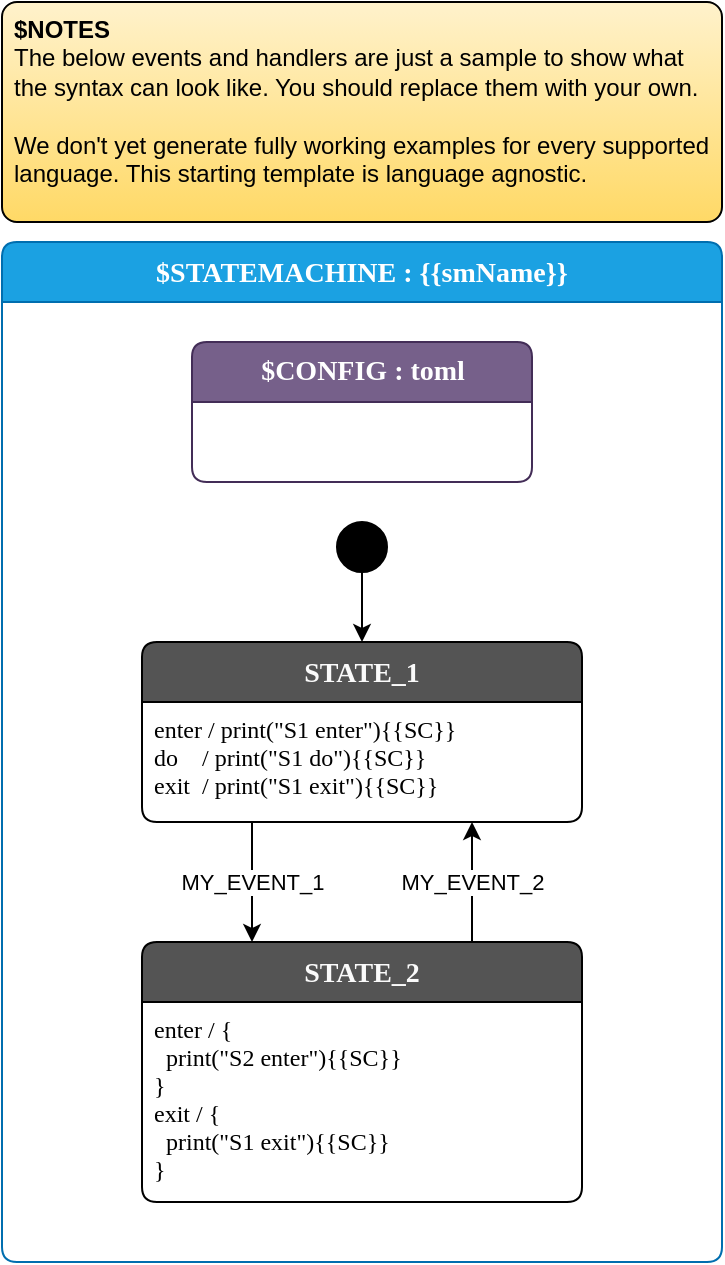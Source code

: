 <mxfile scale="1.2" border="0" version="24.7.8">
  <diagram name="Page-1" id="ahwWs56YI2XBYRBzwlqw">
    <mxGraphModel dx="634" dy="1236" grid="1" gridSize="10" guides="1" tooltips="1" connect="1" arrows="1" fold="1" page="0" pageScale="1" pageWidth="850" pageHeight="1100" math="0" shadow="0">
      <root>
        <mxCell id="0" />
        <mxCell id="1" parent="0" />
        <mxCell id="57" value="&lt;b&gt;$NOTES&lt;/b&gt;&lt;br&gt;The below events and handlers are just a sample to show what the syntax can&amp;nbsp;look like. You should replace them with your own.&lt;br&gt;&lt;br&gt;We don&#39;t yet generate fully working examples for every supported language. This starting template is language agnostic." style="shape=rectangle;rounded=1;arcSize=15;absoluteArcSize=1;align=left;verticalAlign=top;whiteSpace=wrap;html=1;spacingLeft=4;strokeWidth=1;strokeColor=default;fillColor=#fff2cc;fontColor=#000000;gradientColor=#ffd966;" parent="1" vertex="1">
          <mxGeometry x="840" y="-40" width="360" height="110" as="geometry" />
        </mxCell>
        <mxCell id="ZIOTUwtG6jgaDJF-H-SD-57" value="$STATEMACHINE : {{smName}}" style="shape=swimlane;rotatable=0;align=center;verticalAlign=top;fontFamily=Lucida Console;startSize=30;fontSize=14;fontStyle=1;fontColor=#ffffff;fillColor=#1ba1e2;swimlaneFillColor=default;rounded=1;arcSize=15;absoluteArcSize=1;strokeColor=#006EAF;" parent="1" vertex="1">
          <mxGeometry x="840" y="80" width="360" height="510" as="geometry" />
        </mxCell>
        <mxCell id="ZIOTUwtG6jgaDJF-H-SD-58" value=" " style="fontFamily=Lucida Console;align=left;verticalAlign=top;fillColor=none;gradientColor=none;strokeColor=none;rounded=0;spacingLeft=4;resizable=0;movable=0;deletable=0;rotatable=0;autosize=1;" parent="ZIOTUwtG6jgaDJF-H-SD-57" vertex="1" connectable="0">
          <mxGeometry y="30" width="30" height="20" as="geometry" />
        </mxCell>
        <mxCell id="ZIOTUwtG6jgaDJF-H-SD-59" value="$initial_state" style="shape=ellipse;aspect=fixed;fillColor=#000000;resizable=0;rotatable=0;noLabel=1;" parent="ZIOTUwtG6jgaDJF-H-SD-57" vertex="1">
          <mxGeometry x="167.5" y="140" width="25" height="25" as="geometry" />
        </mxCell>
        <mxCell id="ZIOTUwtG6jgaDJF-H-SD-66" value="MY_EVENT_1" style="edgeStyle=orthogonalEdgeStyle;rounded=0;orthogonalLoop=1;jettySize=auto;html=1;exitX=0.25;exitY=1;exitDx=0;exitDy=0;entryX=0.25;entryY=0;entryDx=0;entryDy=0;" parent="ZIOTUwtG6jgaDJF-H-SD-57" source="ZIOTUwtG6jgaDJF-H-SD-60" target="ZIOTUwtG6jgaDJF-H-SD-62" edge="1">
          <mxGeometry relative="1" as="geometry" />
        </mxCell>
        <mxCell id="ZIOTUwtG6jgaDJF-H-SD-60" value="STATE_1" style="shape=swimlane;rotatable=0;align=center;verticalAlign=top;fontFamily=Lucida Console;startSize=30;fontSize=14;fontStyle=1;fontColor=#FAFAFA;fillColor=#545454;swimlaneFillColor=default;rounded=1;arcSize=15;absoluteArcSize=1;" parent="ZIOTUwtG6jgaDJF-H-SD-57" vertex="1">
          <mxGeometry x="70" y="200" width="220" height="90" as="geometry" />
        </mxCell>
        <mxCell id="ZIOTUwtG6jgaDJF-H-SD-61" value="enter / print(&quot;S1 enter&quot;){{SC}}&#xa;do    / print(&quot;S1 do&quot;){{SC}}&#xa;exit  / print(&quot;S1 exit&quot;){{SC}}" style="fontFamily=Lucida Console;align=left;verticalAlign=top;fillColor=none;gradientColor=none;strokeColor=none;rounded=0;spacingLeft=4;resizable=0;movable=0;deletable=0;rotatable=0;autosize=1;" parent="ZIOTUwtG6jgaDJF-H-SD-60" vertex="1" connectable="0">
          <mxGeometry y="30" width="250" height="60" as="geometry" />
        </mxCell>
        <mxCell id="ZIOTUwtG6jgaDJF-H-SD-67" value="MY_EVENT_2" style="edgeStyle=orthogonalEdgeStyle;rounded=0;orthogonalLoop=1;jettySize=auto;html=1;exitX=0.75;exitY=0;exitDx=0;exitDy=0;entryX=0.75;entryY=1;entryDx=0;entryDy=0;" parent="ZIOTUwtG6jgaDJF-H-SD-57" source="ZIOTUwtG6jgaDJF-H-SD-62" target="ZIOTUwtG6jgaDJF-H-SD-60" edge="1">
          <mxGeometry relative="1" as="geometry" />
        </mxCell>
        <mxCell id="ZIOTUwtG6jgaDJF-H-SD-62" value="STATE_2" style="shape=swimlane;rotatable=0;align=center;verticalAlign=top;fontFamily=Lucida Console;startSize=30;fontSize=14;fontStyle=1;fontColor=#FAFAFA;fillColor=#545454;swimlaneFillColor=default;rounded=1;arcSize=15;absoluteArcSize=1;" parent="ZIOTUwtG6jgaDJF-H-SD-57" vertex="1">
          <mxGeometry x="70" y="350" width="220" height="130" as="geometry" />
        </mxCell>
        <mxCell id="ZIOTUwtG6jgaDJF-H-SD-63" value="enter / {&#xa;  print(&quot;S2 enter&quot;){{SC}}&#xa;}&#xa;exit / {&#xa;  print(&quot;S1 exit&quot;){{SC}}&#xa;}" style="fontFamily=Lucida Console;align=left;verticalAlign=top;fillColor=none;gradientColor=none;strokeColor=none;rounded=0;spacingLeft=4;resizable=0;movable=0;deletable=0;rotatable=0;autosize=1;" parent="ZIOTUwtG6jgaDJF-H-SD-62" vertex="1" connectable="0">
          <mxGeometry y="30" width="210" height="100" as="geometry" />
        </mxCell>
        <mxCell id="ZIOTUwtG6jgaDJF-H-SD-64" style="rounded=0;" parent="ZIOTUwtG6jgaDJF-H-SD-57" source="ZIOTUwtG6jgaDJF-H-SD-59" target="ZIOTUwtG6jgaDJF-H-SD-60" edge="1">
          <mxGeometry relative="1" as="geometry" />
        </mxCell>
        <mxCell id="58" value="$CONFIG : toml" style="shape=swimlane;rotatable=0;align=center;verticalAlign=top;fontFamily=Lucida Console;startSize=30;fontSize=14;fontStyle=1;swimlaneFillColor=default;html=1;rounded=1;arcSize=15;absoluteArcSize=1;fillColor=#76608a;strokeColor=#432D57;fontColor=#ffffff;" parent="ZIOTUwtG6jgaDJF-H-SD-57" vertex="1" collapsed="1">
          <mxGeometry x="95" y="50" width="170" height="70" as="geometry">
            <mxRectangle width="840" height="650" as="alternateBounds" />
          </mxGeometry>
        </mxCell>
        <mxCell id="59" value="{{configToml}}" style="fontFamily=Lucida Console;align=left;verticalAlign=top;fillColor=none;gradientColor=none;strokeColor=none;rounded=0;spacingLeft=4;resizable=0;movable=0;deletable=0;rotatable=0;autosize=1;" parent="58" vertex="1" connectable="0">
          <mxGeometry y="30" width="130" height="30" as="geometry" />
        </mxCell>
        <mxCell id="80" value="&lt;b&gt;$NOTES&lt;/b&gt;&lt;br&gt;Feel free to delete the `$CONFIG : toml` node. It isn&#39;t required.&lt;br&gt;&lt;br&gt;Details here:&amp;nbsp;&lt;a href=&quot;https://github.com/StateSmith/StateSmith/issues/335&quot;&gt;https://github.com/StateSmith/StateSmith/issues/335&lt;/a&gt;" style="shape=rectangle;rounded=1;arcSize=15;absoluteArcSize=1;align=left;verticalAlign=top;whiteSpace=wrap;html=1;spacingLeft=4;strokeWidth=1;strokeColor=default;fillColor=#fff2cc;fontColor=#000000;gradientColor=#ffd966;" parent="58" vertex="1">
          <mxGeometry y="-70" width="380" height="70" as="geometry" />
        </mxCell>
      </root>
    </mxGraphModel>
  </diagram>
</mxfile>
